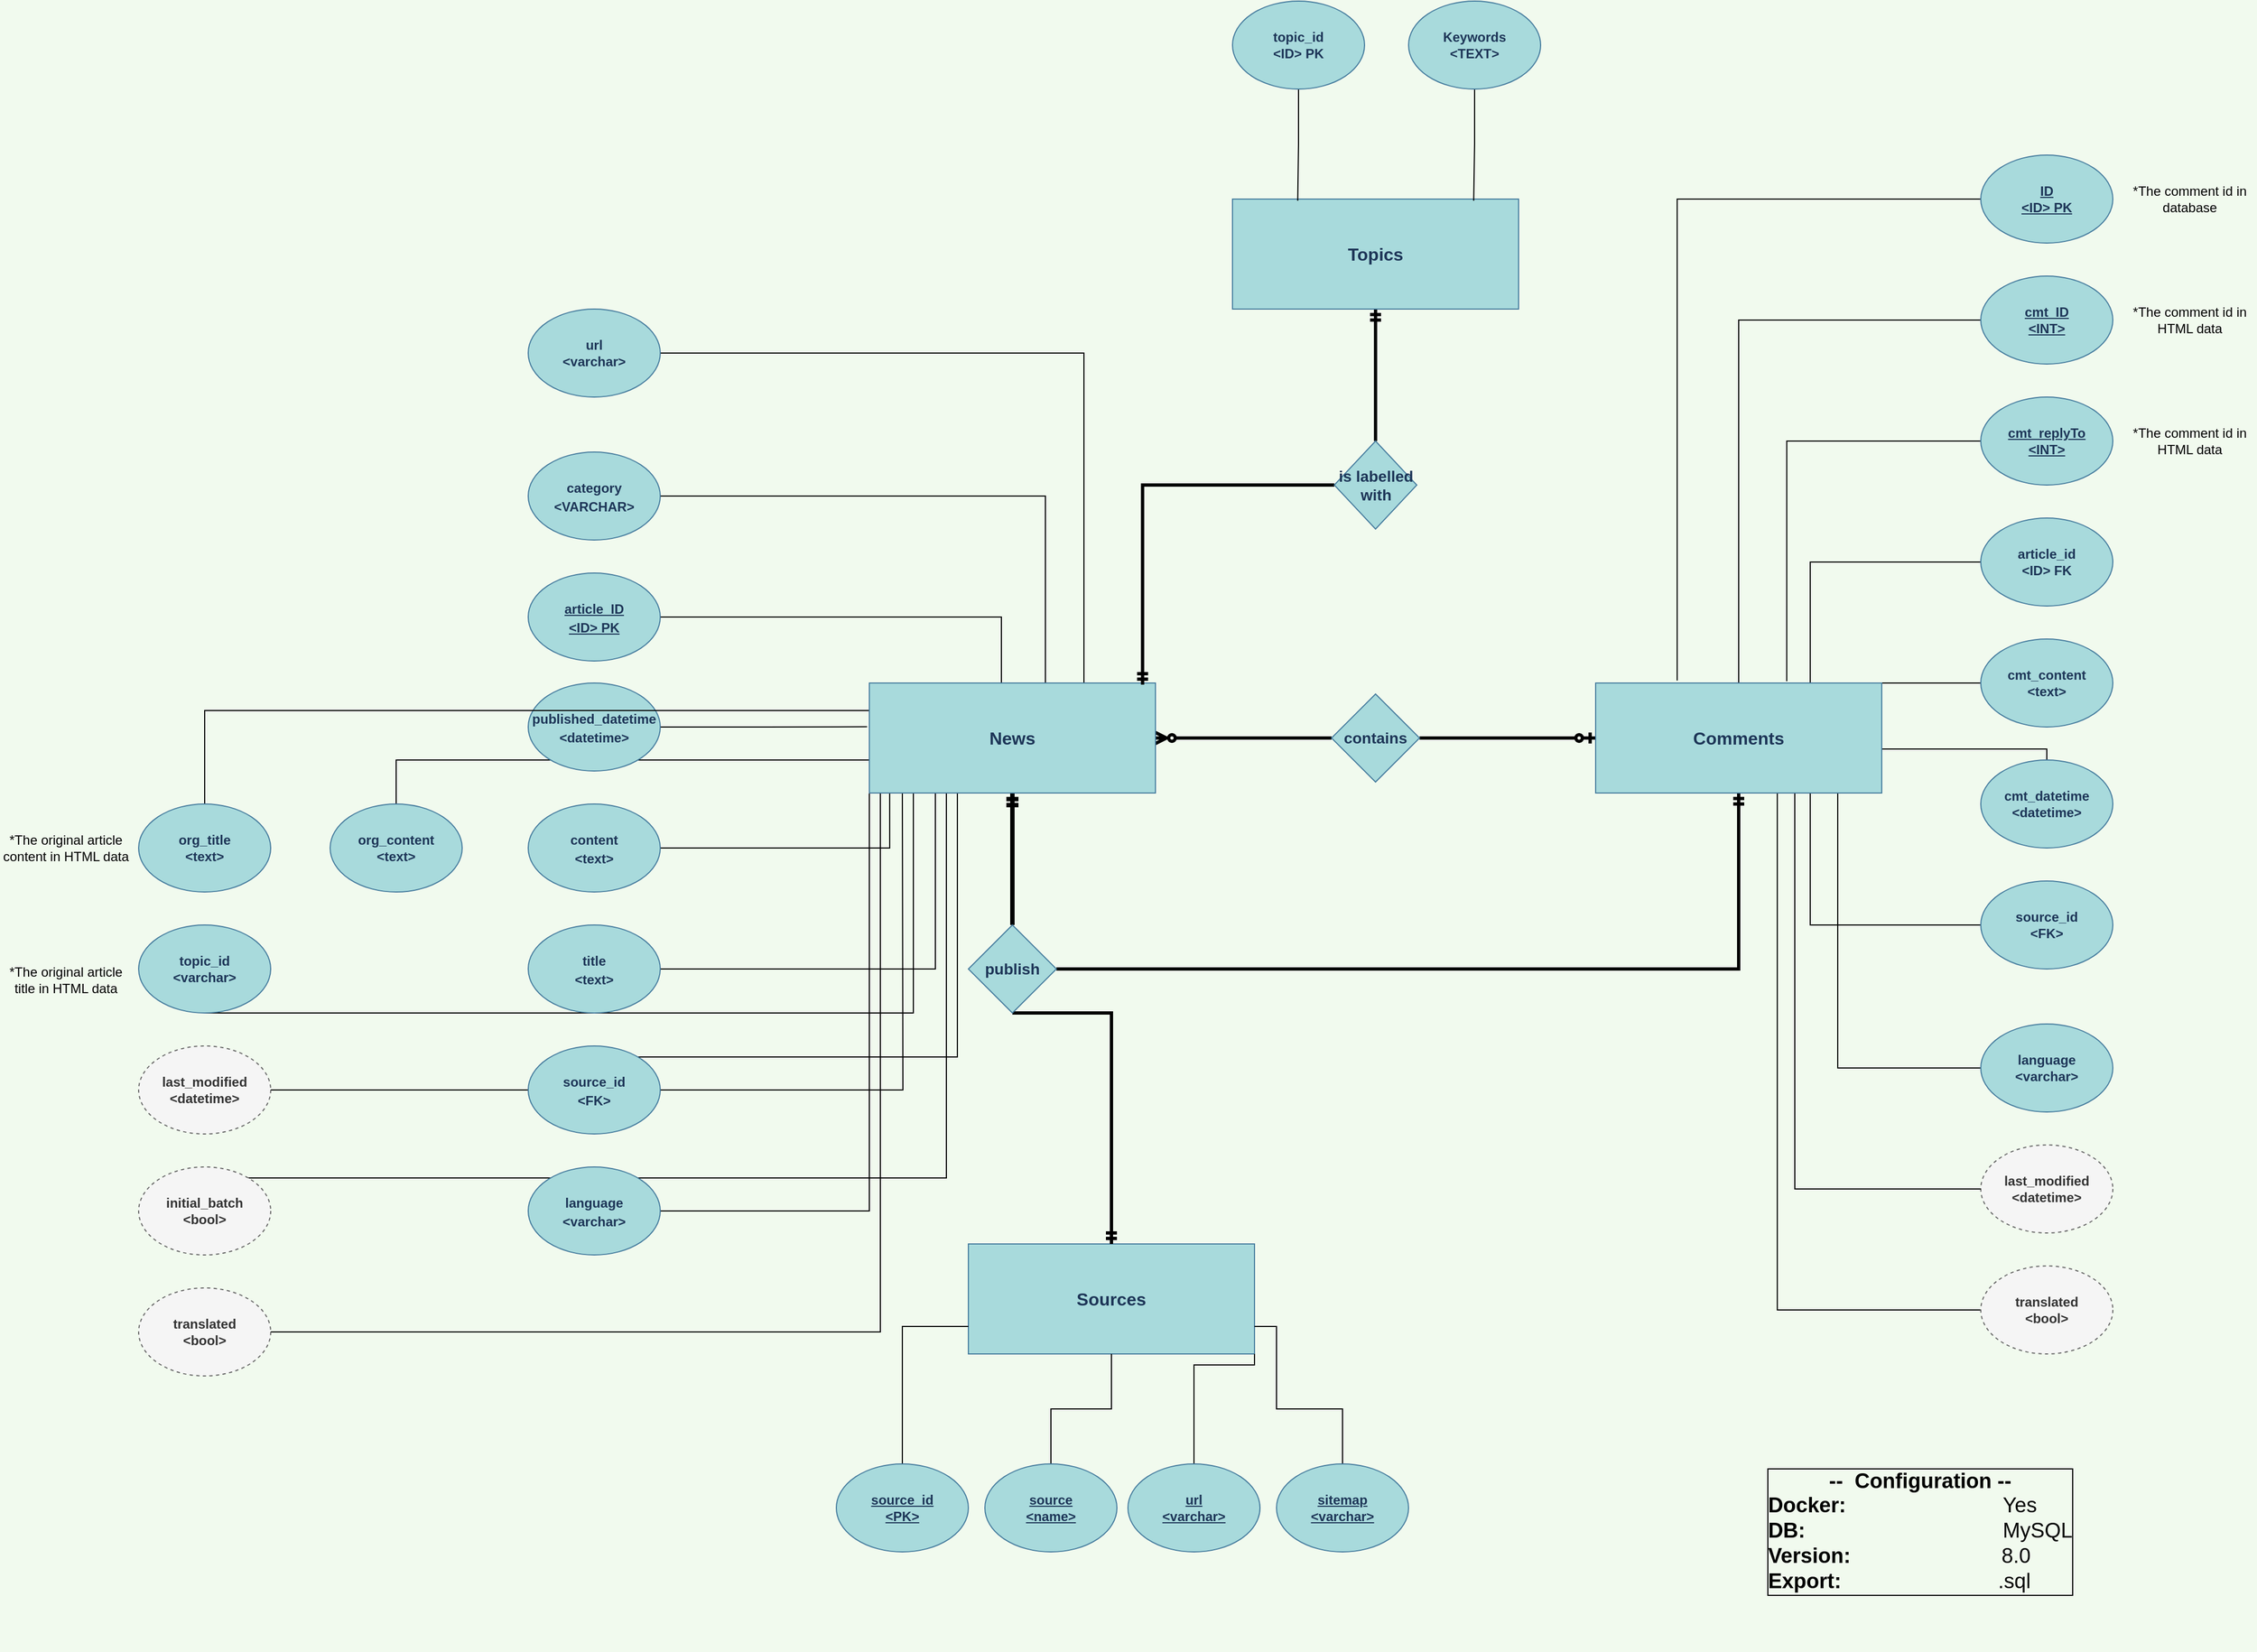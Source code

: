 <mxfile version="20.8.17" type="github">
  <diagram id="R2lEEEUBdFMjLlhIrx00" name="Page-1">
    <mxGraphModel dx="2643" dy="2049" grid="1" gridSize="10" guides="1" tooltips="1" connect="1" arrows="1" fold="1" page="1" pageScale="1" pageWidth="850" pageHeight="1100" background="#F1FAEE" math="0" shadow="0" extFonts="Permanent Marker^https://fonts.googleapis.com/css?family=Permanent+Marker">
      <root>
        <mxCell id="0" />
        <mxCell id="1" parent="0" />
        <mxCell id="RLFhRpxJglFCo0WGlOcY-26" style="edgeStyle=orthogonalEdgeStyle;rounded=0;orthogonalLoop=1;jettySize=auto;html=1;exitX=1;exitY=0.5;exitDx=0;exitDy=0;fontSize=14;endArrow=none;endFill=0;entryX=0;entryY=0.5;entryDx=0;entryDy=0;startArrow=ERzeroToMany;startFill=0;labelBackgroundColor=#F1FAEE;strokeColor=#000000;fontColor=#1D3557;strokeWidth=3;" parent="1" source="RLFhRpxJglFCo0WGlOcY-2" target="RLFhRpxJglFCo0WGlOcY-27" edge="1">
          <mxGeometry relative="1" as="geometry">
            <Array as="points">
              <mxPoint x="540" y="280" />
              <mxPoint x="540" y="280" />
            </Array>
          </mxGeometry>
        </mxCell>
        <mxCell id="RLFhRpxJglFCo0WGlOcY-48" style="edgeStyle=orthogonalEdgeStyle;rounded=0;orthogonalLoop=1;jettySize=auto;html=1;fontSize=14;startArrow=ERmandOne;startFill=0;endArrow=none;endFill=0;labelBackgroundColor=#F1FAEE;strokeColor=#000000;fontColor=#1D3557;strokeWidth=4;" parent="1" source="RLFhRpxJglFCo0WGlOcY-2" target="RLFhRpxJglFCo0WGlOcY-46" edge="1">
          <mxGeometry relative="1" as="geometry">
            <Array as="points">
              <mxPoint x="320" y="390" />
              <mxPoint x="320" y="390" />
            </Array>
          </mxGeometry>
        </mxCell>
        <mxCell id="ChOQstC75c1EbROjBpMN-3" style="edgeStyle=orthogonalEdgeStyle;rounded=0;orthogonalLoop=1;jettySize=auto;html=1;entryX=1;entryY=0.5;entryDx=0;entryDy=0;labelBackgroundColor=#F1FAEE;strokeColor=#000000;fontColor=#1D3557;endArrow=none;endFill=0;" parent="1" source="RLFhRpxJglFCo0WGlOcY-2" target="ChOQstC75c1EbROjBpMN-2" edge="1">
          <mxGeometry relative="1" as="geometry">
            <Array as="points">
              <mxPoint x="190" y="710" />
            </Array>
          </mxGeometry>
        </mxCell>
        <mxCell id="FFZbUW62L2rIKRKEod7O-58" style="edgeStyle=orthogonalEdgeStyle;rounded=0;orthogonalLoop=1;jettySize=auto;html=1;entryX=0.5;entryY=0;entryDx=0;entryDy=0;strokeColor=#000000;strokeWidth=1;fontSize=12;endArrow=none;endFill=0;" edge="1" parent="1" source="RLFhRpxJglFCo0WGlOcY-2" target="NbfTxf8IPnhKbpu9uB7_-1">
          <mxGeometry relative="1" as="geometry">
            <Array as="points">
              <mxPoint x="-240" y="300" />
            </Array>
          </mxGeometry>
        </mxCell>
        <mxCell id="RLFhRpxJglFCo0WGlOcY-5" style="edgeStyle=orthogonalEdgeStyle;rounded=0;orthogonalLoop=1;jettySize=auto;html=1;entryX=0.25;entryY=0;entryDx=0;entryDy=0;fontSize=16;endArrow=none;endFill=0;labelBackgroundColor=#F1FAEE;strokeColor=#000000;fontColor=#1D3557;" parent="1" source="RLFhRpxJglFCo0WGlOcY-4" target="RLFhRpxJglFCo0WGlOcY-2" edge="1">
          <mxGeometry relative="1" as="geometry">
            <Array as="points">
              <mxPoint x="310" y="170" />
              <mxPoint x="310" y="230" />
            </Array>
          </mxGeometry>
        </mxCell>
        <mxCell id="RLFhRpxJglFCo0WGlOcY-4" value="&lt;font style=&quot;font-size: 12px;&quot;&gt;article_ID&lt;br style=&quot;&quot;&gt;&amp;lt;ID&amp;gt; PK&lt;/font&gt;" style="ellipse;whiteSpace=wrap;html=1;fontStyle=5;fontSize=14;fontColor=#1D3557;fillColor=#A8DADC;strokeColor=#457B9D;" parent="1" vertex="1">
          <mxGeometry x="-120" y="130" width="120" height="80" as="geometry" />
        </mxCell>
        <mxCell id="RLFhRpxJglFCo0WGlOcY-11" style="edgeStyle=orthogonalEdgeStyle;rounded=0;orthogonalLoop=1;jettySize=auto;html=1;entryX=0.5;entryY=0;entryDx=0;entryDy=0;fontSize=16;endArrow=none;endFill=0;labelBackgroundColor=#F1FAEE;strokeColor=#000000;fontColor=#1D3557;" parent="1" source="RLFhRpxJglFCo0WGlOcY-10" target="RLFhRpxJglFCo0WGlOcY-2" edge="1">
          <mxGeometry relative="1" as="geometry">
            <Array as="points">
              <mxPoint x="350" y="60" />
              <mxPoint x="350" y="230" />
            </Array>
          </mxGeometry>
        </mxCell>
        <mxCell id="RLFhRpxJglFCo0WGlOcY-10" value="&lt;font style=&quot;font-size: 12px;&quot;&gt;category&lt;br style=&quot;&quot;&gt;&amp;lt;VARCHAR&amp;gt;&lt;/font&gt;" style="ellipse;whiteSpace=wrap;html=1;fontStyle=1;fontSize=14;fillColor=#A8DADC;strokeColor=#457B9D;fontColor=#1D3557;" parent="1" vertex="1">
          <mxGeometry x="-120" y="20" width="120" height="80" as="geometry" />
        </mxCell>
        <mxCell id="RLFhRpxJglFCo0WGlOcY-21" style="edgeStyle=orthogonalEdgeStyle;rounded=0;orthogonalLoop=1;jettySize=auto;html=1;fontSize=16;endArrow=none;endFill=0;labelBackgroundColor=#F1FAEE;strokeColor=#000000;fontColor=#1D3557;" parent="1" source="RLFhRpxJglFCo0WGlOcY-19" edge="1">
          <mxGeometry relative="1" as="geometry">
            <Array as="points">
              <mxPoint x="250" y="490" />
              <mxPoint x="250" y="330" />
            </Array>
            <mxPoint x="250" y="330" as="targetPoint" />
          </mxGeometry>
        </mxCell>
        <mxCell id="RLFhRpxJglFCo0WGlOcY-24" style="edgeStyle=orthogonalEdgeStyle;rounded=0;orthogonalLoop=1;jettySize=auto;html=1;entryX=0.75;entryY=0;entryDx=0;entryDy=0;fontSize=16;endArrow=none;endFill=0;labelBackgroundColor=#F1FAEE;strokeColor=#000000;fontColor=#1D3557;" parent="1" source="RLFhRpxJglFCo0WGlOcY-23" target="RLFhRpxJglFCo0WGlOcY-2" edge="1">
          <mxGeometry relative="1" as="geometry" />
        </mxCell>
        <mxCell id="RLFhRpxJglFCo0WGlOcY-23" value="url&lt;br&gt;&amp;lt;varchar&amp;gt;" style="ellipse;whiteSpace=wrap;html=1;fontStyle=1;fillColor=#A8DADC;strokeColor=#457B9D;fontColor=#1D3557;" parent="1" vertex="1">
          <mxGeometry x="-120" y="-110" width="120" height="80" as="geometry" />
        </mxCell>
        <mxCell id="RLFhRpxJglFCo0WGlOcY-47" style="edgeStyle=orthogonalEdgeStyle;rounded=0;orthogonalLoop=1;jettySize=auto;html=1;exitX=0.5;exitY=1;exitDx=0;exitDy=0;entryX=1;entryY=0.5;entryDx=0;entryDy=0;fontSize=14;startArrow=ERmandOne;startFill=0;endArrow=none;endFill=0;labelBackgroundColor=#F1FAEE;strokeColor=#000000;fontColor=#1D3557;strokeWidth=3;" parent="1" source="RLFhRpxJglFCo0WGlOcY-25" target="RLFhRpxJglFCo0WGlOcY-46" edge="1">
          <mxGeometry relative="1" as="geometry" />
        </mxCell>
        <mxCell id="ChOQstC75c1EbROjBpMN-5" style="edgeStyle=orthogonalEdgeStyle;rounded=0;orthogonalLoop=1;jettySize=auto;html=1;entryX=0;entryY=0.5;entryDx=0;entryDy=0;endArrow=none;endFill=0;labelBackgroundColor=#F1FAEE;strokeColor=#000000;fontColor=#1D3557;" parent="1" source="RLFhRpxJglFCo0WGlOcY-25" target="ChOQstC75c1EbROjBpMN-4" edge="1">
          <mxGeometry relative="1" as="geometry">
            <Array as="points">
              <mxPoint x="1070" y="580" />
            </Array>
          </mxGeometry>
        </mxCell>
        <mxCell id="RLFhRpxJglFCo0WGlOcY-31" style="edgeStyle=orthogonalEdgeStyle;rounded=0;orthogonalLoop=1;jettySize=auto;html=1;exitX=1;exitY=0.5;exitDx=0;exitDy=0;fontSize=14;startArrow=none;startFill=0;endArrow=ERzeroToOne;endFill=0;labelBackgroundColor=#F1FAEE;strokeColor=#000000;fontColor=#1D3557;strokeWidth=3;" parent="1" source="RLFhRpxJglFCo0WGlOcY-27" target="RLFhRpxJglFCo0WGlOcY-25" edge="1">
          <mxGeometry relative="1" as="geometry">
            <Array as="points">
              <mxPoint x="690" y="280" />
              <mxPoint x="690" y="280" />
            </Array>
          </mxGeometry>
        </mxCell>
        <mxCell id="RLFhRpxJglFCo0WGlOcY-27" value="contains" style="rhombus;whiteSpace=wrap;html=1;fontSize=14;fontStyle=1;fillColor=#A8DADC;strokeColor=#457B9D;fontColor=#1D3557;" parent="1" vertex="1">
          <mxGeometry x="610" y="240" width="80" height="80" as="geometry" />
        </mxCell>
        <mxCell id="RLFhRpxJglFCo0WGlOcY-33" style="edgeStyle=orthogonalEdgeStyle;rounded=0;orthogonalLoop=1;jettySize=auto;html=1;fontSize=14;startArrow=none;startFill=0;endArrow=none;endFill=0;labelBackgroundColor=#F1FAEE;strokeColor=#000000;fontColor=#1D3557;" parent="1" source="RLFhRpxJglFCo0WGlOcY-32" target="RLFhRpxJglFCo0WGlOcY-25" edge="1">
          <mxGeometry relative="1" as="geometry" />
        </mxCell>
        <mxCell id="RLFhRpxJglFCo0WGlOcY-32" value="cmt_ID&lt;br&gt;&amp;lt;INT&amp;gt;" style="ellipse;whiteSpace=wrap;html=1;fontStyle=5;fontColor=#1D3557;fillColor=#A8DADC;strokeColor=#457B9D;" parent="1" vertex="1">
          <mxGeometry x="1200" y="-140" width="120" height="80" as="geometry" />
        </mxCell>
        <mxCell id="RLFhRpxJglFCo0WGlOcY-35" style="edgeStyle=orthogonalEdgeStyle;rounded=0;orthogonalLoop=1;jettySize=auto;html=1;entryX=0.75;entryY=0;entryDx=0;entryDy=0;fontSize=14;startArrow=none;startFill=0;endArrow=none;endFill=0;labelBackgroundColor=#F1FAEE;strokeColor=#000000;fontColor=#1D3557;" parent="1" source="RLFhRpxJglFCo0WGlOcY-34" target="RLFhRpxJglFCo0WGlOcY-25" edge="1">
          <mxGeometry relative="1" as="geometry" />
        </mxCell>
        <mxCell id="RLFhRpxJglFCo0WGlOcY-34" value="article_id&lt;br&gt;&amp;lt;ID&amp;gt; FK" style="ellipse;whiteSpace=wrap;html=1;fontStyle=1;fillColor=#A8DADC;strokeColor=#457B9D;fontColor=#1D3557;" parent="1" vertex="1">
          <mxGeometry x="1200" y="80" width="120" height="80" as="geometry" />
        </mxCell>
        <mxCell id="FFZbUW62L2rIKRKEod7O-56" style="edgeStyle=orthogonalEdgeStyle;rounded=0;orthogonalLoop=1;jettySize=auto;html=1;entryX=1;entryY=0.25;entryDx=0;entryDy=0;strokeColor=#000000;strokeWidth=1;fontSize=12;endArrow=none;endFill=0;" edge="1" parent="1" source="RLFhRpxJglFCo0WGlOcY-36" target="RLFhRpxJglFCo0WGlOcY-25">
          <mxGeometry relative="1" as="geometry">
            <Array as="points">
              <mxPoint x="1110" y="230" />
            </Array>
          </mxGeometry>
        </mxCell>
        <mxCell id="RLFhRpxJglFCo0WGlOcY-36" value="cmt_content&lt;br&gt;&amp;lt;text&amp;gt;" style="ellipse;whiteSpace=wrap;html=1;fontStyle=1;fillColor=#A8DADC;strokeColor=#457B9D;fontColor=#1D3557;" parent="1" vertex="1">
          <mxGeometry x="1200" y="190" width="120" height="80" as="geometry" />
        </mxCell>
        <mxCell id="RLFhRpxJglFCo0WGlOcY-42" value="Sources" style="rounded=0;whiteSpace=wrap;html=1;fontSize=16;fontStyle=1;fillColor=#A8DADC;strokeColor=#457B9D;fontColor=#1D3557;" parent="1" vertex="1">
          <mxGeometry x="280" y="740" width="260" height="100" as="geometry" />
        </mxCell>
        <mxCell id="RLFhRpxJglFCo0WGlOcY-45" style="edgeStyle=orthogonalEdgeStyle;rounded=0;orthogonalLoop=1;jettySize=auto;html=1;fontSize=14;startArrow=none;startFill=0;endArrow=none;endFill=0;labelBackgroundColor=#F1FAEE;strokeColor=#000000;fontColor=#1D3557;" parent="1" source="RLFhRpxJglFCo0WGlOcY-44" target="RLFhRpxJglFCo0WGlOcY-25" edge="1">
          <mxGeometry relative="1" as="geometry">
            <Array as="points">
              <mxPoint x="1260" y="290" />
            </Array>
          </mxGeometry>
        </mxCell>
        <mxCell id="RLFhRpxJglFCo0WGlOcY-44" value="cmt_datetime&lt;br&gt;&amp;lt;datetime&amp;gt;" style="ellipse;whiteSpace=wrap;html=1;fontStyle=1;fillColor=#A8DADC;strokeColor=#457B9D;fontColor=#1D3557;" parent="1" vertex="1">
          <mxGeometry x="1200" y="300" width="120" height="80" as="geometry" />
        </mxCell>
        <mxCell id="RLFhRpxJglFCo0WGlOcY-49" style="edgeStyle=orthogonalEdgeStyle;rounded=0;orthogonalLoop=1;jettySize=auto;html=1;exitX=0.5;exitY=1;exitDx=0;exitDy=0;fontSize=14;startArrow=none;startFill=0;endArrow=ERmandOne;endFill=0;labelBackgroundColor=#F1FAEE;strokeColor=#000000;fontColor=#1D3557;strokeWidth=3;entryX=0.5;entryY=0;entryDx=0;entryDy=0;" parent="1" source="RLFhRpxJglFCo0WGlOcY-46" edge="1" target="RLFhRpxJglFCo0WGlOcY-42">
          <mxGeometry relative="1" as="geometry">
            <mxPoint x="320" y="600" as="targetPoint" />
            <Array as="points">
              <mxPoint x="410" y="530" />
            </Array>
          </mxGeometry>
        </mxCell>
        <mxCell id="RLFhRpxJglFCo0WGlOcY-46" value="publish" style="rhombus;whiteSpace=wrap;html=1;fontSize=14;fontStyle=1;fillColor=#A8DADC;strokeColor=#457B9D;fontColor=#1D3557;" parent="1" vertex="1">
          <mxGeometry x="280" y="450" width="80" height="80" as="geometry" />
        </mxCell>
        <mxCell id="RLFhRpxJglFCo0WGlOcY-62" style="edgeStyle=orthogonalEdgeStyle;rounded=0;orthogonalLoop=1;jettySize=auto;html=1;fontSize=14;startArrow=none;startFill=0;endArrow=none;endFill=0;labelBackgroundColor=#F1FAEE;strokeColor=#000000;fontColor=#1D3557;" parent="1" source="RLFhRpxJglFCo0WGlOcY-61" edge="1">
          <mxGeometry relative="1" as="geometry">
            <mxPoint x="270" y="330" as="targetPoint" />
            <Array as="points">
              <mxPoint x="270" y="570" />
            </Array>
          </mxGeometry>
        </mxCell>
        <mxCell id="FFZbUW62L2rIKRKEod7O-66" style="edgeStyle=orthogonalEdgeStyle;rounded=0;orthogonalLoop=1;jettySize=auto;html=1;entryX=0;entryY=0.75;entryDx=0;entryDy=0;strokeColor=#000000;strokeWidth=1;fontSize=19;endArrow=none;endFill=0;" edge="1" parent="1" source="RLFhRpxJglFCo0WGlOcY-63" target="RLFhRpxJglFCo0WGlOcY-42">
          <mxGeometry relative="1" as="geometry" />
        </mxCell>
        <mxCell id="RLFhRpxJglFCo0WGlOcY-63" value="source_id&lt;br style=&quot;font-size: 12px;&quot;&gt;&amp;lt;PK&amp;gt;" style="ellipse;whiteSpace=wrap;html=1;fontStyle=5;fontColor=#1D3557;fontSize=12;verticalAlign=middle;fillColor=#A8DADC;strokeColor=#457B9D;" parent="1" vertex="1">
          <mxGeometry x="160" y="940" width="120" height="80" as="geometry" />
        </mxCell>
        <mxCell id="RLFhRpxJglFCo0WGlOcY-68" style="edgeStyle=orthogonalEdgeStyle;rounded=0;orthogonalLoop=1;jettySize=auto;html=1;entryX=1;entryY=1;entryDx=0;entryDy=0;fontSize=14;fontColor=#1D3557;startArrow=none;startFill=0;endArrow=none;endFill=0;labelBackgroundColor=#F1FAEE;strokeColor=#000000;" parent="1" source="RLFhRpxJglFCo0WGlOcY-65" target="RLFhRpxJglFCo0WGlOcY-42" edge="1">
          <mxGeometry relative="1" as="geometry">
            <Array as="points">
              <mxPoint x="485" y="850" />
            </Array>
          </mxGeometry>
        </mxCell>
        <mxCell id="RLFhRpxJglFCo0WGlOcY-65" value="url&lt;br style=&quot;font-size: 12px;&quot;&gt;&amp;lt;varchar&amp;gt;" style="ellipse;whiteSpace=wrap;html=1;fontStyle=5;fontColor=#1D3557;fontSize=12;verticalAlign=middle;fillColor=#A8DADC;strokeColor=#457B9D;" parent="1" vertex="1">
          <mxGeometry x="425" y="940" width="120" height="80" as="geometry" />
        </mxCell>
        <mxCell id="RLFhRpxJglFCo0WGlOcY-67" style="edgeStyle=orthogonalEdgeStyle;rounded=0;orthogonalLoop=1;jettySize=auto;html=1;exitX=0.5;exitY=0;exitDx=0;exitDy=0;fontSize=14;fontColor=#1D3557;startArrow=none;startFill=0;endArrow=none;endFill=0;labelBackgroundColor=#F1FAEE;strokeColor=#000000;" parent="1" source="RLFhRpxJglFCo0WGlOcY-66" target="RLFhRpxJglFCo0WGlOcY-42" edge="1">
          <mxGeometry relative="1" as="geometry" />
        </mxCell>
        <mxCell id="RLFhRpxJglFCo0WGlOcY-66" value="source&lt;br&gt;&amp;lt;name&amp;gt;" style="ellipse;whiteSpace=wrap;html=1;fontStyle=5;fontColor=#1D3557;fontSize=12;verticalAlign=middle;fillColor=#A8DADC;strokeColor=#457B9D;" parent="1" vertex="1">
          <mxGeometry x="295" y="940" width="120" height="80" as="geometry" />
        </mxCell>
        <mxCell id="ChOQstC75c1EbROjBpMN-4" value="language&lt;br&gt;&amp;lt;varchar&amp;gt;" style="ellipse;whiteSpace=wrap;html=1;fontStyle=1;fillColor=#A8DADC;strokeColor=#457B9D;fontColor=#1D3557;" parent="1" vertex="1">
          <mxGeometry x="1200" y="540" width="120" height="80" as="geometry" />
        </mxCell>
        <mxCell id="BSe2o2XbLikYjaryKj4e-2" style="edgeStyle=orthogonalEdgeStyle;rounded=0;orthogonalLoop=1;jettySize=auto;html=1;endArrow=none;endFill=0;startArrow=none;exitX=0.5;exitY=1;exitDx=0;exitDy=0;" parent="1" source="BSe2o2XbLikYjaryKj4e-1" edge="1">
          <mxGeometry relative="1" as="geometry">
            <mxPoint x="230" y="330" as="targetPoint" />
            <mxPoint x="-170" y="500" as="sourcePoint" />
            <Array as="points">
              <mxPoint x="230" y="530" />
            </Array>
          </mxGeometry>
        </mxCell>
        <mxCell id="BSe2o2XbLikYjaryKj4e-1" value="topic_id&lt;br style=&quot;font-size: 12px;&quot;&gt;&amp;lt;varchar&amp;gt;" style="ellipse;whiteSpace=wrap;html=1;fontStyle=1;fontSize=12;fillColor=#A8DADC;strokeColor=#457B9D;fontColor=#1D3557;" parent="1" vertex="1">
          <mxGeometry x="-474" y="450" width="120" height="80" as="geometry" />
        </mxCell>
        <mxCell id="FFZbUW62L2rIKRKEod7O-5" style="edgeStyle=orthogonalEdgeStyle;rounded=0;orthogonalLoop=1;jettySize=auto;html=1;entryX=0.285;entryY=-0.023;entryDx=0;entryDy=0;entryPerimeter=0;fontSize=12;endArrow=none;endFill=0;" edge="1" parent="1" source="FFZbUW62L2rIKRKEod7O-4" target="RLFhRpxJglFCo0WGlOcY-25">
          <mxGeometry relative="1" as="geometry" />
        </mxCell>
        <mxCell id="FFZbUW62L2rIKRKEod7O-4" value="ID&lt;br&gt;&amp;lt;ID&amp;gt; PK" style="ellipse;whiteSpace=wrap;html=1;fontStyle=5;fontColor=#1D3557;fillColor=#A8DADC;strokeColor=#457B9D;" vertex="1" parent="1">
          <mxGeometry x="1200" y="-250" width="120" height="80" as="geometry" />
        </mxCell>
        <mxCell id="FFZbUW62L2rIKRKEod7O-67" style="edgeStyle=orthogonalEdgeStyle;rounded=0;orthogonalLoop=1;jettySize=auto;html=1;entryX=1;entryY=0.75;entryDx=0;entryDy=0;strokeColor=#000000;strokeWidth=1;fontSize=19;endArrow=none;endFill=0;" edge="1" parent="1" source="FFZbUW62L2rIKRKEod7O-6" target="RLFhRpxJglFCo0WGlOcY-42">
          <mxGeometry relative="1" as="geometry">
            <Array as="points">
              <mxPoint x="620" y="890" />
              <mxPoint x="560" y="890" />
              <mxPoint x="560" y="815" />
            </Array>
          </mxGeometry>
        </mxCell>
        <mxCell id="FFZbUW62L2rIKRKEod7O-6" value="sitemap&lt;br style=&quot;font-size: 12px;&quot;&gt;&amp;lt;varchar&amp;gt;" style="ellipse;whiteSpace=wrap;html=1;fontStyle=5;fontColor=#1D3557;fontSize=12;verticalAlign=middle;fillColor=#A8DADC;strokeColor=#457B9D;" vertex="1" parent="1">
          <mxGeometry x="560" y="940" width="120" height="80" as="geometry" />
        </mxCell>
        <mxCell id="FFZbUW62L2rIKRKEod7O-8" value="*The comment id in HTML data" style="rounded=0;whiteSpace=wrap;html=1;fontSize=12;fillColor=none;strokeColor=none;" vertex="1" parent="1">
          <mxGeometry x="1330" y="-130" width="120" height="60" as="geometry" />
        </mxCell>
        <mxCell id="FFZbUW62L2rIKRKEod7O-9" value="*The comment id in database" style="rounded=0;whiteSpace=wrap;html=1;fontSize=12;fillColor=none;strokeColor=none;" vertex="1" parent="1">
          <mxGeometry x="1330" y="-240" width="120" height="60" as="geometry" />
        </mxCell>
        <mxCell id="FFZbUW62L2rIKRKEod7O-10" value="*The original article content in HTML data" style="rounded=0;whiteSpace=wrap;html=1;fontSize=12;fillColor=none;strokeColor=none;" vertex="1" parent="1">
          <mxGeometry x="-600" y="350" width="120" height="60" as="geometry" />
        </mxCell>
        <mxCell id="FFZbUW62L2rIKRKEod7O-11" value="*The original article title in HTML data" style="rounded=0;whiteSpace=wrap;html=1;fontSize=12;fillColor=none;strokeColor=none;" vertex="1" parent="1">
          <mxGeometry x="-600" y="470" width="120" height="60" as="geometry" />
        </mxCell>
        <mxCell id="FFZbUW62L2rIKRKEod7O-13" style="edgeStyle=orthogonalEdgeStyle;rounded=0;orthogonalLoop=1;jettySize=auto;html=1;entryX=0.75;entryY=1;entryDx=0;entryDy=0;fontSize=12;endArrow=none;endFill=0;strokeColor=#000000;" edge="1" parent="1" source="FFZbUW62L2rIKRKEod7O-12" target="RLFhRpxJglFCo0WGlOcY-25">
          <mxGeometry relative="1" as="geometry" />
        </mxCell>
        <mxCell id="FFZbUW62L2rIKRKEod7O-12" value="source_id&lt;br&gt;&amp;lt;FK&amp;gt;" style="ellipse;whiteSpace=wrap;html=1;fontStyle=1;fillColor=#A8DADC;strokeColor=#457B9D;fontColor=#1D3557;" vertex="1" parent="1">
          <mxGeometry x="1200" y="410" width="120" height="80" as="geometry" />
        </mxCell>
        <mxCell id="FFZbUW62L2rIKRKEod7O-15" style="edgeStyle=orthogonalEdgeStyle;rounded=0;orthogonalLoop=1;jettySize=auto;html=1;exitX=0;exitY=0.5;exitDx=0;exitDy=0;entryX=0.668;entryY=-0.016;entryDx=0;entryDy=0;entryPerimeter=0;fontSize=12;endArrow=none;endFill=0;" edge="1" parent="1" source="FFZbUW62L2rIKRKEod7O-14" target="RLFhRpxJglFCo0WGlOcY-25">
          <mxGeometry relative="1" as="geometry" />
        </mxCell>
        <mxCell id="FFZbUW62L2rIKRKEod7O-14" value="cmt_replyTo&lt;br&gt;&amp;lt;INT&amp;gt;" style="ellipse;whiteSpace=wrap;html=1;fontStyle=5;fontColor=#1D3557;fillColor=#A8DADC;strokeColor=#457B9D;" vertex="1" parent="1">
          <mxGeometry x="1200" y="-30" width="120" height="80" as="geometry" />
        </mxCell>
        <mxCell id="FFZbUW62L2rIKRKEod7O-16" value="*The comment id in HTML data" style="rounded=0;whiteSpace=wrap;html=1;fontSize=12;fillColor=none;strokeColor=none;" vertex="1" parent="1">
          <mxGeometry x="1330" y="-20" width="120" height="60" as="geometry" />
        </mxCell>
        <mxCell id="FFZbUW62L2rIKRKEod7O-23" style="edgeStyle=orthogonalEdgeStyle;rounded=0;orthogonalLoop=1;jettySize=auto;html=1;strokeColor=#000000;fontSize=12;endArrow=none;endFill=0;" edge="1" parent="1" source="FFZbUW62L2rIKRKEod7O-19">
          <mxGeometry relative="1" as="geometry">
            <mxPoint x="220" y="330" as="targetPoint" />
          </mxGeometry>
        </mxCell>
        <mxCell id="FFZbUW62L2rIKRKEod7O-19" value="last_modified&lt;br style=&quot;font-size: 12px;&quot;&gt;&amp;lt;datetime&amp;gt;" style="ellipse;whiteSpace=wrap;html=1;fontStyle=1;fontSize=12;fillColor=#f5f5f5;strokeColor=#666666;fontColor=#333333;dashed=1;" vertex="1" parent="1">
          <mxGeometry x="-474" y="560" width="120" height="80" as="geometry" />
        </mxCell>
        <mxCell id="FFZbUW62L2rIKRKEod7O-24" style="edgeStyle=orthogonalEdgeStyle;rounded=0;orthogonalLoop=1;jettySize=auto;html=1;strokeColor=#000000;fontSize=12;endArrow=none;endFill=0;entryX=0;entryY=1;entryDx=0;entryDy=0;" edge="1" parent="1" source="FFZbUW62L2rIKRKEod7O-21" target="RLFhRpxJglFCo0WGlOcY-2">
          <mxGeometry relative="1" as="geometry">
            <mxPoint x="190" y="360" as="targetPoint" />
            <Array as="points">
              <mxPoint x="200" y="820" />
              <mxPoint x="200" y="330" />
            </Array>
          </mxGeometry>
        </mxCell>
        <mxCell id="FFZbUW62L2rIKRKEod7O-21" value="translated&lt;br style=&quot;font-size: 12px;&quot;&gt;&amp;lt;bool&amp;gt;" style="ellipse;whiteSpace=wrap;html=1;fontStyle=1;fontSize=12;fillColor=#f5f5f5;strokeColor=#666666;fontColor=#333333;dashed=1;" vertex="1" parent="1">
          <mxGeometry x="-474" y="780" width="120" height="80" as="geometry" />
        </mxCell>
        <mxCell id="FFZbUW62L2rIKRKEod7O-61" style="edgeStyle=orthogonalEdgeStyle;rounded=0;orthogonalLoop=1;jettySize=auto;html=1;entryX=-0.008;entryY=0.398;entryDx=0;entryDy=0;entryPerimeter=0;strokeColor=#000000;strokeWidth=1;fontSize=12;endArrow=none;endFill=0;" edge="1" parent="1" source="RLFhRpxJglFCo0WGlOcY-6" target="RLFhRpxJglFCo0WGlOcY-2">
          <mxGeometry relative="1" as="geometry" />
        </mxCell>
        <mxCell id="RLFhRpxJglFCo0WGlOcY-6" value="&lt;font style=&quot;font-size: 12px;&quot;&gt;published_datetime&lt;br style=&quot;&quot;&gt;&amp;lt;datetime&amp;gt;&lt;/font&gt;" style="ellipse;whiteSpace=wrap;html=1;fontStyle=1;fontSize=14;fillColor=#A8DADC;strokeColor=#457B9D;fontColor=#1D3557;" parent="1" vertex="1">
          <mxGeometry x="-120" y="230" width="120" height="80" as="geometry" />
        </mxCell>
        <mxCell id="FFZbUW62L2rIKRKEod7O-57" style="edgeStyle=orthogonalEdgeStyle;rounded=0;orthogonalLoop=1;jettySize=auto;html=1;entryX=0.071;entryY=0.99;entryDx=0;entryDy=0;entryPerimeter=0;strokeColor=#000000;strokeWidth=1;fontSize=12;endArrow=none;endFill=0;" edge="1" parent="1" source="RLFhRpxJglFCo0WGlOcY-16" target="RLFhRpxJglFCo0WGlOcY-2">
          <mxGeometry relative="1" as="geometry" />
        </mxCell>
        <mxCell id="RLFhRpxJglFCo0WGlOcY-16" value="&lt;font style=&quot;font-size: 12px;&quot;&gt;content&lt;br style=&quot;&quot;&gt;&amp;lt;text&amp;gt;&lt;/font&gt;" style="ellipse;whiteSpace=wrap;html=1;fontStyle=1;fontSize=14;fillColor=#A8DADC;strokeColor=#457B9D;fontColor=#1D3557;" parent="1" vertex="1">
          <mxGeometry x="-120" y="340" width="120" height="80" as="geometry" />
        </mxCell>
        <mxCell id="RLFhRpxJglFCo0WGlOcY-19" value="&lt;font style=&quot;font-size: 12px;&quot;&gt;title&lt;br style=&quot;&quot;&gt;&amp;lt;text&amp;gt;&lt;/font&gt;" style="ellipse;whiteSpace=wrap;html=1;fontStyle=1;fillColor=#A8DADC;strokeColor=#457B9D;fontColor=#1D3557;fontSize=14;" parent="1" vertex="1">
          <mxGeometry x="-120" y="450" width="120" height="80" as="geometry" />
        </mxCell>
        <mxCell id="FFZbUW62L2rIKRKEod7O-54" style="edgeStyle=orthogonalEdgeStyle;rounded=0;orthogonalLoop=1;jettySize=auto;html=1;strokeColor=#000000;fontSize=12;endArrow=none;endFill=0;" edge="1" parent="1" source="FFZbUW62L2rIKRKEod7O-25" target="RLFhRpxJglFCo0WGlOcY-2">
          <mxGeometry relative="1" as="geometry">
            <Array as="points">
              <mxPoint x="260" y="680" />
            </Array>
          </mxGeometry>
        </mxCell>
        <mxCell id="FFZbUW62L2rIKRKEod7O-25" value="initial_batch&lt;br style=&quot;font-size: 12px;&quot;&gt;&amp;lt;bool&amp;gt;" style="ellipse;whiteSpace=wrap;html=1;fontStyle=1;fontSize=12;fillColor=#f5f5f5;strokeColor=#666666;fontColor=#333333;dashed=1;" vertex="1" parent="1">
          <mxGeometry x="-474" y="670" width="120" height="80" as="geometry" />
        </mxCell>
        <mxCell id="FFZbUW62L2rIKRKEod7O-26" value="last_modified&lt;br style=&quot;font-size: 12px;&quot;&gt;&amp;lt;datetime&amp;gt;" style="ellipse;whiteSpace=wrap;html=1;fontStyle=1;fontSize=12;fillColor=#f5f5f5;strokeColor=#666666;fontColor=#333333;dashed=1;" vertex="1" parent="1">
          <mxGeometry x="1200" y="650" width="120" height="80" as="geometry" />
        </mxCell>
        <mxCell id="FFZbUW62L2rIKRKEod7O-29" style="edgeStyle=orthogonalEdgeStyle;rounded=0;orthogonalLoop=1;jettySize=auto;html=1;entryX=0.635;entryY=0.995;entryDx=0;entryDy=0;entryPerimeter=0;strokeColor=#000000;fontSize=12;endArrow=none;endFill=0;" edge="1" parent="1" source="FFZbUW62L2rIKRKEod7O-27" target="RLFhRpxJglFCo0WGlOcY-25">
          <mxGeometry relative="1" as="geometry" />
        </mxCell>
        <mxCell id="FFZbUW62L2rIKRKEod7O-27" value="translated&lt;br style=&quot;font-size: 12px;&quot;&gt;&amp;lt;bool&amp;gt;" style="ellipse;whiteSpace=wrap;html=1;fontStyle=1;fontSize=12;fillColor=#f5f5f5;strokeColor=#666666;fontColor=#333333;dashed=1;" vertex="1" parent="1">
          <mxGeometry x="1200" y="760" width="120" height="80" as="geometry" />
        </mxCell>
        <mxCell id="FFZbUW62L2rIKRKEod7O-28" style="edgeStyle=orthogonalEdgeStyle;rounded=0;orthogonalLoop=1;jettySize=auto;html=1;exitX=0.696;exitY=1.005;exitDx=0;exitDy=0;entryX=0;entryY=0.5;entryDx=0;entryDy=0;endArrow=none;endFill=0;labelBackgroundColor=#F1FAEE;strokeColor=#000000;fontColor=#1D3557;exitPerimeter=0;" edge="1" parent="1" source="RLFhRpxJglFCo0WGlOcY-25" target="FFZbUW62L2rIKRKEod7O-26">
          <mxGeometry relative="1" as="geometry">
            <mxPoint x="1120" y="315" as="sourcePoint" />
            <mxPoint x="1210" y="613" as="targetPoint" />
          </mxGeometry>
        </mxCell>
        <mxCell id="NbfTxf8IPnhKbpu9uB7_-1" value="org_content&lt;br style=&quot;font-size: 12px;&quot;&gt;&amp;lt;text&amp;gt;" style="ellipse;whiteSpace=wrap;html=1;fontStyle=1;fontSize=12;fillColor=#A8DADC;strokeColor=#457B9D;fontColor=#1D3557;" parent="1" vertex="1">
          <mxGeometry x="-300" y="340" width="120" height="80" as="geometry" />
        </mxCell>
        <mxCell id="FFZbUW62L2rIKRKEod7O-59" style="edgeStyle=orthogonalEdgeStyle;rounded=0;orthogonalLoop=1;jettySize=auto;html=1;strokeColor=#000000;strokeWidth=1;fontSize=12;endArrow=none;endFill=0;" edge="1" parent="1" source="FFZbUW62L2rIKRKEod7O-1">
          <mxGeometry relative="1" as="geometry">
            <mxPoint x="190" y="250" as="targetPoint" />
            <Array as="points">
              <mxPoint x="-414" y="255" />
            </Array>
          </mxGeometry>
        </mxCell>
        <mxCell id="FFZbUW62L2rIKRKEod7O-1" value="org_title&lt;br style=&quot;font-size: 12px;&quot;&gt;&amp;lt;text&amp;gt;" style="ellipse;whiteSpace=wrap;html=1;fontStyle=1;fontSize=12;fillColor=#A8DADC;strokeColor=#457B9D;fontColor=#1D3557;" vertex="1" parent="1">
          <mxGeometry x="-474" y="340" width="120" height="80" as="geometry" />
        </mxCell>
        <mxCell id="ChOQstC75c1EbROjBpMN-2" value="&lt;font style=&quot;font-size: 12px;&quot;&gt;language&lt;br style=&quot;&quot;&gt;&amp;lt;varchar&amp;gt;&lt;/font&gt;" style="ellipse;whiteSpace=wrap;html=1;fillColor=#A8DADC;strokeColor=#457B9D;fontColor=#1D3557;fontStyle=1;fontSize=14;" parent="1" vertex="1">
          <mxGeometry x="-120" y="670" width="120" height="80" as="geometry" />
        </mxCell>
        <mxCell id="RLFhRpxJglFCo0WGlOcY-61" value="&lt;font style=&quot;font-size: 12px;&quot;&gt;source_id&lt;br style=&quot;&quot;&gt;&amp;lt;FK&amp;gt;&lt;/font&gt;" style="ellipse;whiteSpace=wrap;html=1;fontStyle=1;fillColor=#A8DADC;strokeColor=#457B9D;fontColor=#1D3557;fontSize=14;" parent="1" vertex="1">
          <mxGeometry x="-120" y="560" width="120" height="80" as="geometry" />
        </mxCell>
        <mxCell id="RLFhRpxJglFCo0WGlOcY-2" value="News" style="rounded=0;whiteSpace=wrap;html=1;fontSize=16;fontStyle=1;fillColor=#A8DADC;strokeColor=#457B9D;fontColor=#1D3557;" parent="1" vertex="1">
          <mxGeometry x="190" y="230" width="260" height="100" as="geometry" />
        </mxCell>
        <mxCell id="RLFhRpxJglFCo0WGlOcY-25" value="Comments" style="rounded=0;whiteSpace=wrap;html=1;fontSize=16;fontStyle=1;fillColor=#A8DADC;strokeColor=#457B9D;fontColor=#1D3557;" parent="1" vertex="1">
          <mxGeometry x="850" y="230" width="260" height="100" as="geometry" />
        </mxCell>
        <mxCell id="FFZbUW62L2rIKRKEod7O-62" value="&lt;div style=&quot;&quot;&gt;&lt;span style=&quot;background-color: initial;&quot;&gt;--&amp;nbsp; Configuration --&lt;/span&gt;&lt;/div&gt;&lt;div style=&quot;text-align: left;&quot;&gt;&lt;span style=&quot;background-color: initial;&quot;&gt;Docker:&amp;nbsp; &amp;nbsp; &amp;nbsp; &amp;nbsp; &amp;nbsp; &amp;nbsp; &amp;nbsp; &amp;nbsp; &amp;nbsp; &amp;nbsp; &amp;nbsp; &amp;nbsp; &amp;nbsp; &amp;nbsp;&lt;span style=&quot;font-weight: normal;&quot;&gt;Yes&lt;/span&gt;&lt;/span&gt;&lt;/div&gt;&lt;div style=&quot;text-align: left;&quot;&gt;&lt;span style=&quot;background-color: initial;&quot;&gt;DB:&amp;nbsp; &amp;nbsp; &amp;nbsp; &amp;nbsp; &amp;nbsp; &amp;nbsp; &amp;nbsp; &amp;nbsp; &amp;nbsp; &amp;nbsp; &amp;nbsp; &amp;nbsp; &amp;nbsp; &amp;nbsp; &amp;nbsp; &amp;nbsp; &amp;nbsp;&amp;nbsp;&lt;span style=&quot;font-weight: normal;&quot;&gt;MySQL&lt;/span&gt;&lt;/span&gt;&lt;/div&gt;&lt;div style=&quot;text-align: left;&quot;&gt;&lt;span style=&quot;background-color: initial;&quot;&gt;Version:&amp;nbsp; &amp;nbsp; &amp;nbsp; &amp;nbsp; &amp;nbsp; &amp;nbsp; &amp;nbsp; &amp;nbsp; &amp;nbsp; &amp;nbsp; &amp;nbsp; &amp;nbsp; &amp;nbsp;&amp;nbsp;&lt;span style=&quot;font-weight: normal;&quot;&gt;8.0&lt;/span&gt;&lt;/span&gt;&lt;/div&gt;&lt;div style=&quot;text-align: left;&quot;&gt;&lt;span style=&quot;background-color: initial;&quot;&gt;Export:&amp;nbsp; &amp;nbsp; &amp;nbsp; &amp;nbsp; &amp;nbsp; &amp;nbsp; &amp;nbsp; &amp;nbsp; &amp;nbsp; &amp;nbsp; &amp;nbsp; &amp;nbsp; &amp;nbsp; &amp;nbsp;&lt;span style=&quot;font-weight: normal;&quot;&gt;.sql&amp;nbsp; &amp;nbsp;&lt;/span&gt;&lt;/span&gt;&lt;/div&gt;" style="text;html=1;strokeColor=none;fillColor=none;align=center;verticalAlign=middle;whiteSpace=wrap;rounded=0;fontSize=19;fontStyle=1;labelBorderColor=default;spacingTop=2;spacingLeft=0;horizontal=1;" vertex="1" parent="1">
          <mxGeometry x="910" y="890" width="470" height="220" as="geometry" />
        </mxCell>
        <mxCell id="FFZbUW62L2rIKRKEod7O-70" style="edgeStyle=orthogonalEdgeStyle;rounded=0;orthogonalLoop=1;jettySize=auto;html=1;entryX=0.5;entryY=0;entryDx=0;entryDy=0;strokeColor=#000000;strokeWidth=3;fontSize=19;endArrow=none;endFill=0;startArrow=ERmandOne;startFill=0;" edge="1" parent="1" source="FFZbUW62L2rIKRKEod7O-68" target="FFZbUW62L2rIKRKEod7O-69">
          <mxGeometry relative="1" as="geometry" />
        </mxCell>
        <mxCell id="FFZbUW62L2rIKRKEod7O-68" value="Topics" style="rounded=0;whiteSpace=wrap;html=1;fontSize=16;fontStyle=1;fillColor=#A8DADC;strokeColor=#457B9D;fontColor=#1D3557;" vertex="1" parent="1">
          <mxGeometry x="520" y="-210" width="260" height="100" as="geometry" />
        </mxCell>
        <mxCell id="FFZbUW62L2rIKRKEod7O-71" style="edgeStyle=orthogonalEdgeStyle;rounded=0;orthogonalLoop=1;jettySize=auto;html=1;exitX=0;exitY=0.5;exitDx=0;exitDy=0;entryX=0.955;entryY=0.015;entryDx=0;entryDy=0;entryPerimeter=0;strokeColor=#000000;strokeWidth=3;fontSize=19;endArrow=ERmandOne;endFill=0;" edge="1" parent="1" source="FFZbUW62L2rIKRKEod7O-69" target="RLFhRpxJglFCo0WGlOcY-2">
          <mxGeometry relative="1" as="geometry" />
        </mxCell>
        <mxCell id="FFZbUW62L2rIKRKEod7O-69" value="is labelled with" style="rhombus;whiteSpace=wrap;html=1;fontSize=14;fontStyle=1;fillColor=#A8DADC;strokeColor=#457B9D;fontColor=#1D3557;" vertex="1" parent="1">
          <mxGeometry x="612.5" y="10" width="75" height="80" as="geometry" />
        </mxCell>
        <mxCell id="FFZbUW62L2rIKRKEod7O-74" style="edgeStyle=orthogonalEdgeStyle;rounded=0;orthogonalLoop=1;jettySize=auto;html=1;entryX=0.228;entryY=0.015;entryDx=0;entryDy=0;entryPerimeter=0;strokeColor=#000000;strokeWidth=1;fontSize=19;startArrow=none;startFill=0;endArrow=none;endFill=0;" edge="1" parent="1" source="FFZbUW62L2rIKRKEod7O-72" target="FFZbUW62L2rIKRKEod7O-68">
          <mxGeometry relative="1" as="geometry" />
        </mxCell>
        <mxCell id="FFZbUW62L2rIKRKEod7O-72" value="topic_id&lt;br&gt;&amp;lt;ID&amp;gt; PK" style="ellipse;whiteSpace=wrap;html=1;fontStyle=1;fillColor=#A8DADC;strokeColor=#457B9D;fontColor=#1D3557;" vertex="1" parent="1">
          <mxGeometry x="520" y="-390" width="120" height="80" as="geometry" />
        </mxCell>
        <mxCell id="FFZbUW62L2rIKRKEod7O-75" style="edgeStyle=orthogonalEdgeStyle;rounded=0;orthogonalLoop=1;jettySize=auto;html=1;strokeColor=#000000;strokeWidth=1;fontSize=19;startArrow=none;startFill=0;endArrow=none;endFill=0;entryX=0.843;entryY=0.015;entryDx=0;entryDy=0;entryPerimeter=0;" edge="1" parent="1" source="FFZbUW62L2rIKRKEod7O-73" target="FFZbUW62L2rIKRKEod7O-68">
          <mxGeometry relative="1" as="geometry">
            <mxPoint x="740" y="-220" as="targetPoint" />
          </mxGeometry>
        </mxCell>
        <mxCell id="FFZbUW62L2rIKRKEod7O-73" value="Keywords&lt;br&gt;&amp;lt;TEXT&amp;gt;" style="ellipse;whiteSpace=wrap;html=1;fontStyle=1;fillColor=#A8DADC;strokeColor=#457B9D;fontColor=#1D3557;" vertex="1" parent="1">
          <mxGeometry x="680" y="-390" width="120" height="80" as="geometry" />
        </mxCell>
      </root>
    </mxGraphModel>
  </diagram>
</mxfile>
